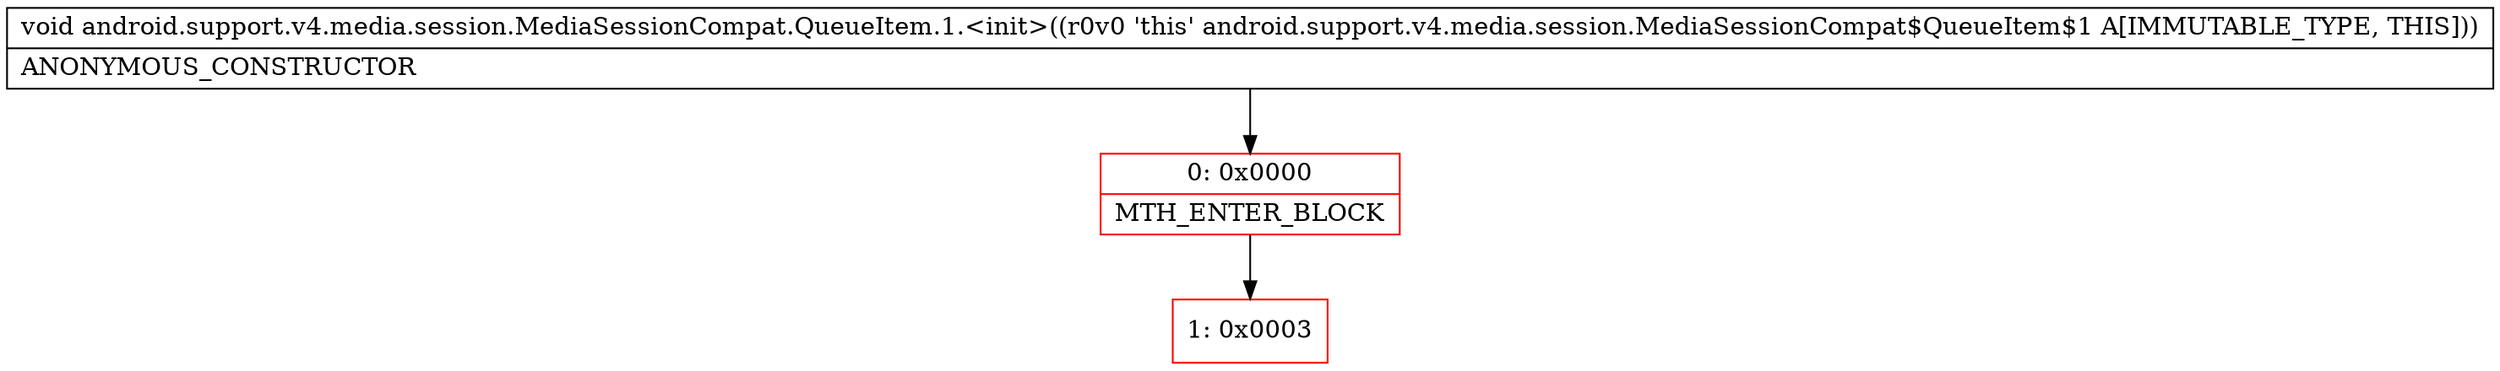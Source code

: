 digraph "CFG forandroid.support.v4.media.session.MediaSessionCompat.QueueItem.1.\<init\>()V" {
subgraph cluster_Region_1741089550 {
label = "R(0)";
node [shape=record,color=blue];
}
Node_0 [shape=record,color=red,label="{0\:\ 0x0000|MTH_ENTER_BLOCK\l}"];
Node_1 [shape=record,color=red,label="{1\:\ 0x0003}"];
MethodNode[shape=record,label="{void android.support.v4.media.session.MediaSessionCompat.QueueItem.1.\<init\>((r0v0 'this' android.support.v4.media.session.MediaSessionCompat$QueueItem$1 A[IMMUTABLE_TYPE, THIS]))  | ANONYMOUS_CONSTRUCTOR\l}"];
MethodNode -> Node_0;
Node_0 -> Node_1;
}


